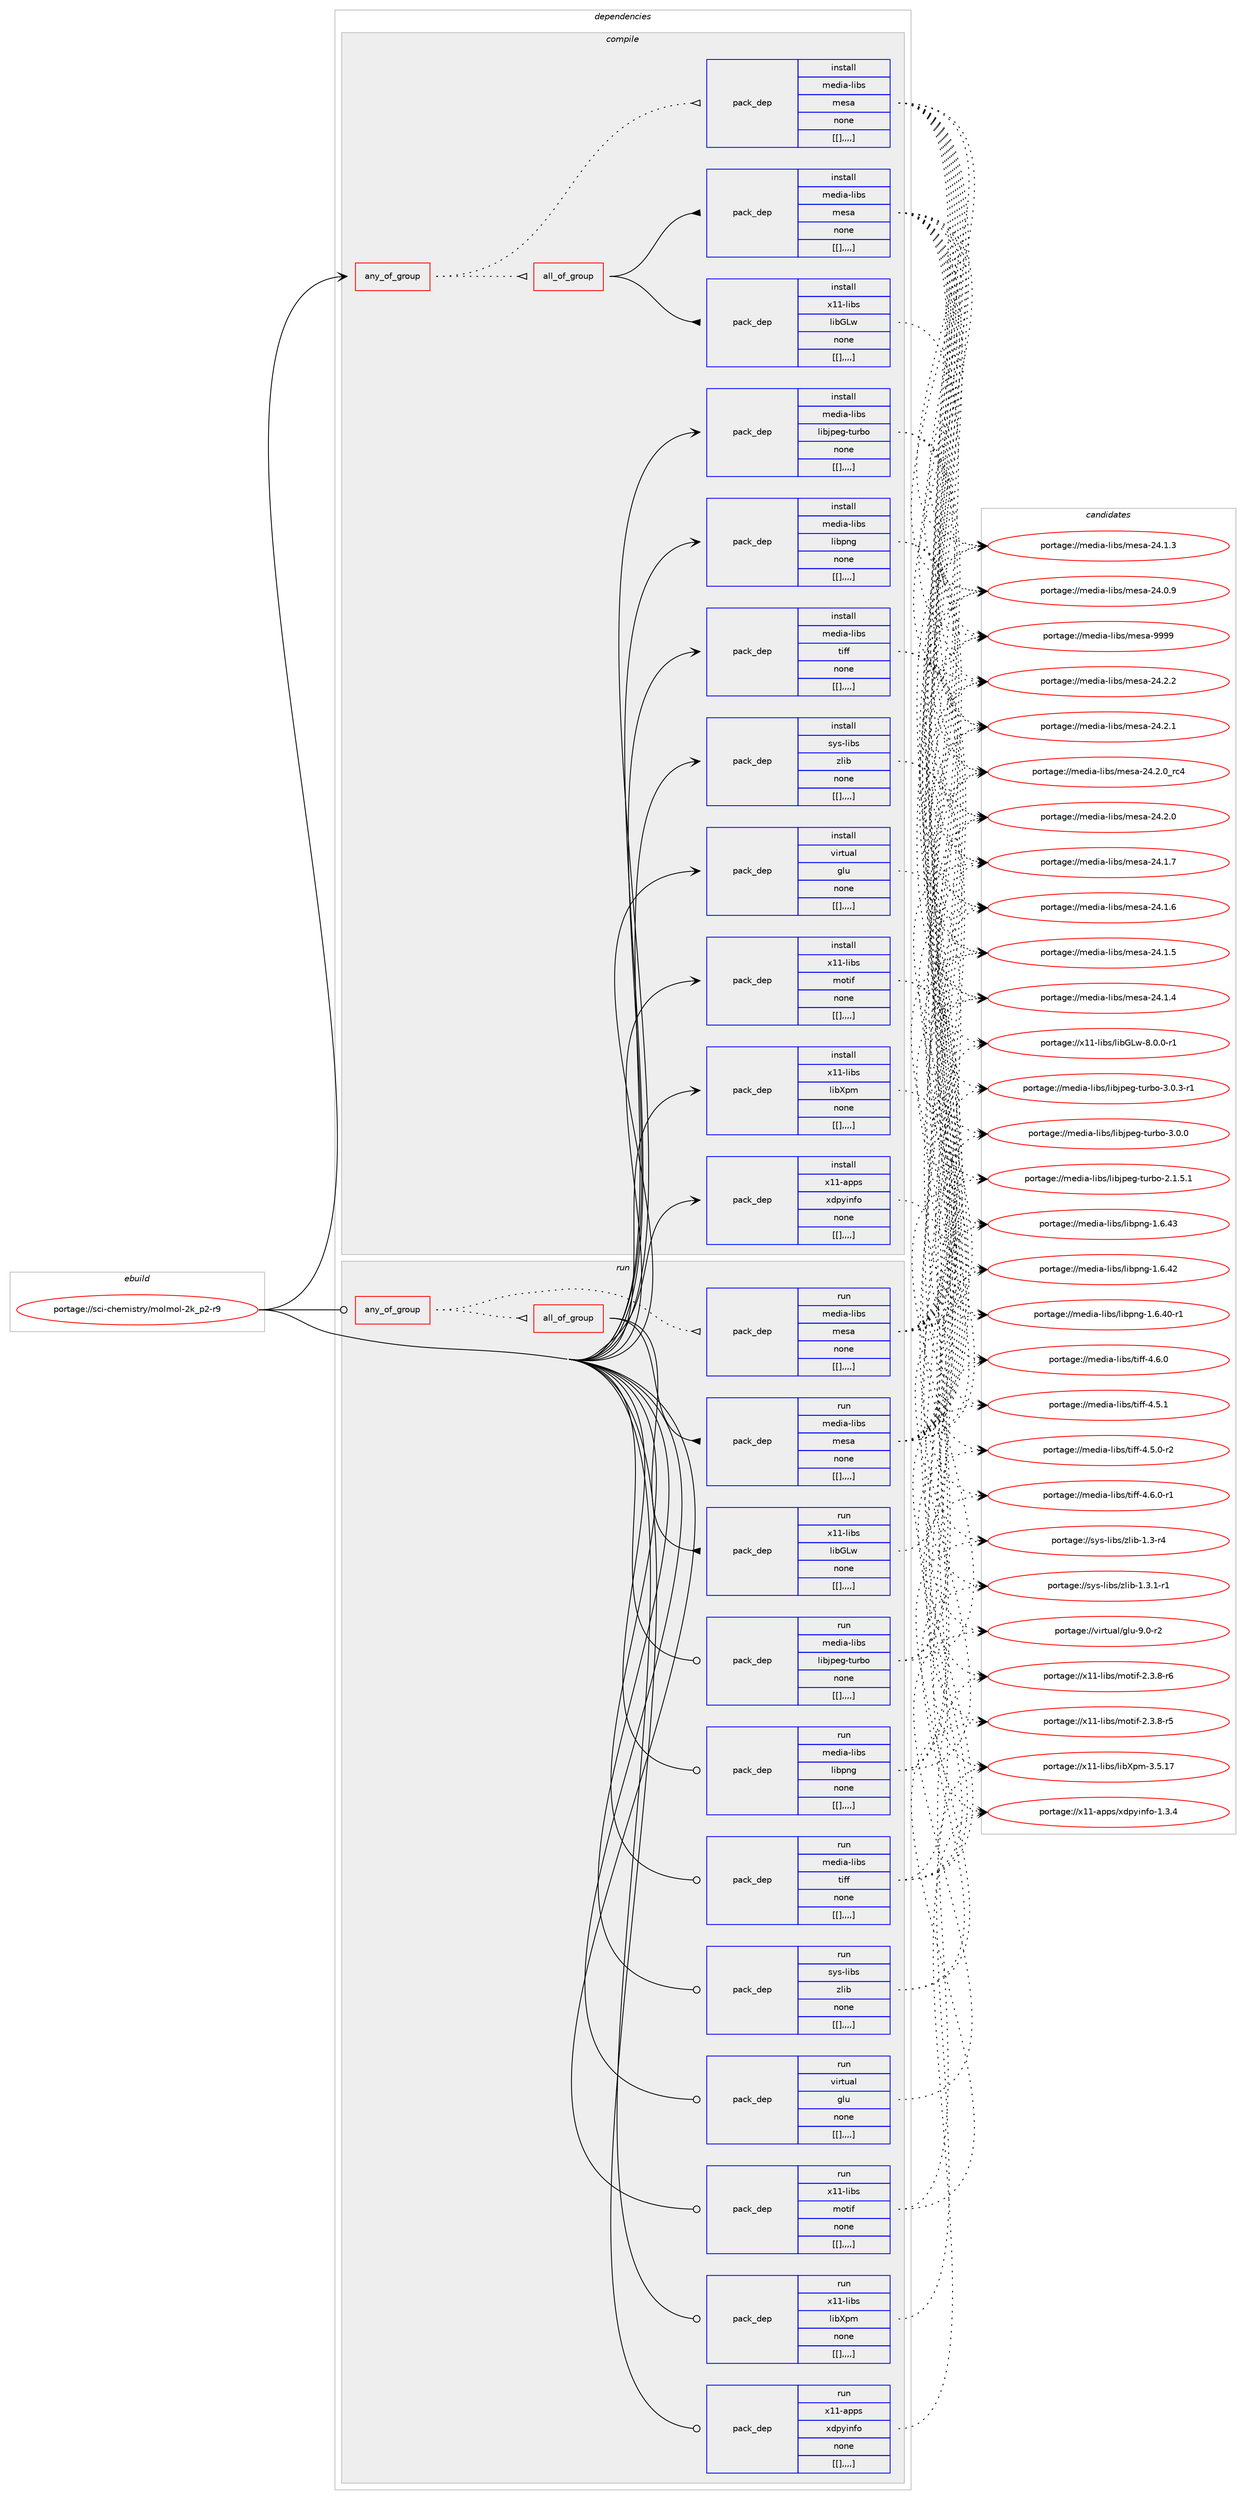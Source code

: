digraph prolog {

# *************
# Graph options
# *************

newrank=true;
concentrate=true;
compound=true;
graph [rankdir=LR,fontname=Helvetica,fontsize=10,ranksep=1.5];#, ranksep=2.5, nodesep=0.2];
edge  [arrowhead=vee];
node  [fontname=Helvetica,fontsize=10];

# **********
# The ebuild
# **********

subgraph cluster_leftcol {
color=gray;
label=<<i>ebuild</i>>;
id [label="portage://sci-chemistry/molmol-2k_p2-r9", color=red, width=4, href="../sci-chemistry/molmol-2k_p2-r9.svg"];
}

# ****************
# The dependencies
# ****************

subgraph cluster_midcol {
color=gray;
label=<<i>dependencies</i>>;
subgraph cluster_compile {
fillcolor="#eeeeee";
style=filled;
label=<<i>compile</i>>;
subgraph any2766 {
dependency409869 [label=<<TABLE BORDER="0" CELLBORDER="1" CELLSPACING="0" CELLPADDING="4"><TR><TD CELLPADDING="10">any_of_group</TD></TR></TABLE>>, shape=none, color=red];subgraph all192 {
dependency409870 [label=<<TABLE BORDER="0" CELLBORDER="1" CELLSPACING="0" CELLPADDING="4"><TR><TD CELLPADDING="10">all_of_group</TD></TR></TABLE>>, shape=none, color=red];subgraph pack298790 {
dependency409871 [label=<<TABLE BORDER="0" CELLBORDER="1" CELLSPACING="0" CELLPADDING="4" WIDTH="220"><TR><TD ROWSPAN="6" CELLPADDING="30">pack_dep</TD></TR><TR><TD WIDTH="110">install</TD></TR><TR><TD>media-libs</TD></TR><TR><TD>mesa</TD></TR><TR><TD>none</TD></TR><TR><TD>[[],,,,]</TD></TR></TABLE>>, shape=none, color=blue];
}
dependency409870:e -> dependency409871:w [weight=20,style="solid",arrowhead="inv"];
subgraph pack298791 {
dependency409872 [label=<<TABLE BORDER="0" CELLBORDER="1" CELLSPACING="0" CELLPADDING="4" WIDTH="220"><TR><TD ROWSPAN="6" CELLPADDING="30">pack_dep</TD></TR><TR><TD WIDTH="110">install</TD></TR><TR><TD>x11-libs</TD></TR><TR><TD>libGLw</TD></TR><TR><TD>none</TD></TR><TR><TD>[[],,,,]</TD></TR></TABLE>>, shape=none, color=blue];
}
dependency409870:e -> dependency409872:w [weight=20,style="solid",arrowhead="inv"];
}
dependency409869:e -> dependency409870:w [weight=20,style="dotted",arrowhead="oinv"];
subgraph pack298792 {
dependency409873 [label=<<TABLE BORDER="0" CELLBORDER="1" CELLSPACING="0" CELLPADDING="4" WIDTH="220"><TR><TD ROWSPAN="6" CELLPADDING="30">pack_dep</TD></TR><TR><TD WIDTH="110">install</TD></TR><TR><TD>media-libs</TD></TR><TR><TD>mesa</TD></TR><TR><TD>none</TD></TR><TR><TD>[[],,,,]</TD></TR></TABLE>>, shape=none, color=blue];
}
dependency409869:e -> dependency409873:w [weight=20,style="dotted",arrowhead="oinv"];
}
id:e -> dependency409869:w [weight=20,style="solid",arrowhead="vee"];
subgraph pack298793 {
dependency409874 [label=<<TABLE BORDER="0" CELLBORDER="1" CELLSPACING="0" CELLPADDING="4" WIDTH="220"><TR><TD ROWSPAN="6" CELLPADDING="30">pack_dep</TD></TR><TR><TD WIDTH="110">install</TD></TR><TR><TD>media-libs</TD></TR><TR><TD>libjpeg-turbo</TD></TR><TR><TD>none</TD></TR><TR><TD>[[],,,,]</TD></TR></TABLE>>, shape=none, color=blue];
}
id:e -> dependency409874:w [weight=20,style="solid",arrowhead="vee"];
subgraph pack298794 {
dependency409875 [label=<<TABLE BORDER="0" CELLBORDER="1" CELLSPACING="0" CELLPADDING="4" WIDTH="220"><TR><TD ROWSPAN="6" CELLPADDING="30">pack_dep</TD></TR><TR><TD WIDTH="110">install</TD></TR><TR><TD>media-libs</TD></TR><TR><TD>libpng</TD></TR><TR><TD>none</TD></TR><TR><TD>[[],,,,]</TD></TR></TABLE>>, shape=none, color=blue];
}
id:e -> dependency409875:w [weight=20,style="solid",arrowhead="vee"];
subgraph pack298795 {
dependency409876 [label=<<TABLE BORDER="0" CELLBORDER="1" CELLSPACING="0" CELLPADDING="4" WIDTH="220"><TR><TD ROWSPAN="6" CELLPADDING="30">pack_dep</TD></TR><TR><TD WIDTH="110">install</TD></TR><TR><TD>media-libs</TD></TR><TR><TD>tiff</TD></TR><TR><TD>none</TD></TR><TR><TD>[[],,,,]</TD></TR></TABLE>>, shape=none, color=blue];
}
id:e -> dependency409876:w [weight=20,style="solid",arrowhead="vee"];
subgraph pack298796 {
dependency409877 [label=<<TABLE BORDER="0" CELLBORDER="1" CELLSPACING="0" CELLPADDING="4" WIDTH="220"><TR><TD ROWSPAN="6" CELLPADDING="30">pack_dep</TD></TR><TR><TD WIDTH="110">install</TD></TR><TR><TD>sys-libs</TD></TR><TR><TD>zlib</TD></TR><TR><TD>none</TD></TR><TR><TD>[[],,,,]</TD></TR></TABLE>>, shape=none, color=blue];
}
id:e -> dependency409877:w [weight=20,style="solid",arrowhead="vee"];
subgraph pack298797 {
dependency409878 [label=<<TABLE BORDER="0" CELLBORDER="1" CELLSPACING="0" CELLPADDING="4" WIDTH="220"><TR><TD ROWSPAN="6" CELLPADDING="30">pack_dep</TD></TR><TR><TD WIDTH="110">install</TD></TR><TR><TD>virtual</TD></TR><TR><TD>glu</TD></TR><TR><TD>none</TD></TR><TR><TD>[[],,,,]</TD></TR></TABLE>>, shape=none, color=blue];
}
id:e -> dependency409878:w [weight=20,style="solid",arrowhead="vee"];
subgraph pack298798 {
dependency409879 [label=<<TABLE BORDER="0" CELLBORDER="1" CELLSPACING="0" CELLPADDING="4" WIDTH="220"><TR><TD ROWSPAN="6" CELLPADDING="30">pack_dep</TD></TR><TR><TD WIDTH="110">install</TD></TR><TR><TD>x11-apps</TD></TR><TR><TD>xdpyinfo</TD></TR><TR><TD>none</TD></TR><TR><TD>[[],,,,]</TD></TR></TABLE>>, shape=none, color=blue];
}
id:e -> dependency409879:w [weight=20,style="solid",arrowhead="vee"];
subgraph pack298799 {
dependency409880 [label=<<TABLE BORDER="0" CELLBORDER="1" CELLSPACING="0" CELLPADDING="4" WIDTH="220"><TR><TD ROWSPAN="6" CELLPADDING="30">pack_dep</TD></TR><TR><TD WIDTH="110">install</TD></TR><TR><TD>x11-libs</TD></TR><TR><TD>libXpm</TD></TR><TR><TD>none</TD></TR><TR><TD>[[],,,,]</TD></TR></TABLE>>, shape=none, color=blue];
}
id:e -> dependency409880:w [weight=20,style="solid",arrowhead="vee"];
subgraph pack298800 {
dependency409881 [label=<<TABLE BORDER="0" CELLBORDER="1" CELLSPACING="0" CELLPADDING="4" WIDTH="220"><TR><TD ROWSPAN="6" CELLPADDING="30">pack_dep</TD></TR><TR><TD WIDTH="110">install</TD></TR><TR><TD>x11-libs</TD></TR><TR><TD>motif</TD></TR><TR><TD>none</TD></TR><TR><TD>[[],,,,]</TD></TR></TABLE>>, shape=none, color=blue];
}
id:e -> dependency409881:w [weight=20,style="solid",arrowhead="vee"];
}
subgraph cluster_compileandrun {
fillcolor="#eeeeee";
style=filled;
label=<<i>compile and run</i>>;
}
subgraph cluster_run {
fillcolor="#eeeeee";
style=filled;
label=<<i>run</i>>;
subgraph any2767 {
dependency409882 [label=<<TABLE BORDER="0" CELLBORDER="1" CELLSPACING="0" CELLPADDING="4"><TR><TD CELLPADDING="10">any_of_group</TD></TR></TABLE>>, shape=none, color=red];subgraph all193 {
dependency409883 [label=<<TABLE BORDER="0" CELLBORDER="1" CELLSPACING="0" CELLPADDING="4"><TR><TD CELLPADDING="10">all_of_group</TD></TR></TABLE>>, shape=none, color=red];subgraph pack298801 {
dependency409884 [label=<<TABLE BORDER="0" CELLBORDER="1" CELLSPACING="0" CELLPADDING="4" WIDTH="220"><TR><TD ROWSPAN="6" CELLPADDING="30">pack_dep</TD></TR><TR><TD WIDTH="110">run</TD></TR><TR><TD>media-libs</TD></TR><TR><TD>mesa</TD></TR><TR><TD>none</TD></TR><TR><TD>[[],,,,]</TD></TR></TABLE>>, shape=none, color=blue];
}
dependency409883:e -> dependency409884:w [weight=20,style="solid",arrowhead="inv"];
subgraph pack298802 {
dependency409885 [label=<<TABLE BORDER="0" CELLBORDER="1" CELLSPACING="0" CELLPADDING="4" WIDTH="220"><TR><TD ROWSPAN="6" CELLPADDING="30">pack_dep</TD></TR><TR><TD WIDTH="110">run</TD></TR><TR><TD>x11-libs</TD></TR><TR><TD>libGLw</TD></TR><TR><TD>none</TD></TR><TR><TD>[[],,,,]</TD></TR></TABLE>>, shape=none, color=blue];
}
dependency409883:e -> dependency409885:w [weight=20,style="solid",arrowhead="inv"];
}
dependency409882:e -> dependency409883:w [weight=20,style="dotted",arrowhead="oinv"];
subgraph pack298803 {
dependency409886 [label=<<TABLE BORDER="0" CELLBORDER="1" CELLSPACING="0" CELLPADDING="4" WIDTH="220"><TR><TD ROWSPAN="6" CELLPADDING="30">pack_dep</TD></TR><TR><TD WIDTH="110">run</TD></TR><TR><TD>media-libs</TD></TR><TR><TD>mesa</TD></TR><TR><TD>none</TD></TR><TR><TD>[[],,,,]</TD></TR></TABLE>>, shape=none, color=blue];
}
dependency409882:e -> dependency409886:w [weight=20,style="dotted",arrowhead="oinv"];
}
id:e -> dependency409882:w [weight=20,style="solid",arrowhead="odot"];
subgraph pack298804 {
dependency409887 [label=<<TABLE BORDER="0" CELLBORDER="1" CELLSPACING="0" CELLPADDING="4" WIDTH="220"><TR><TD ROWSPAN="6" CELLPADDING="30">pack_dep</TD></TR><TR><TD WIDTH="110">run</TD></TR><TR><TD>media-libs</TD></TR><TR><TD>libjpeg-turbo</TD></TR><TR><TD>none</TD></TR><TR><TD>[[],,,,]</TD></TR></TABLE>>, shape=none, color=blue];
}
id:e -> dependency409887:w [weight=20,style="solid",arrowhead="odot"];
subgraph pack298805 {
dependency409888 [label=<<TABLE BORDER="0" CELLBORDER="1" CELLSPACING="0" CELLPADDING="4" WIDTH="220"><TR><TD ROWSPAN="6" CELLPADDING="30">pack_dep</TD></TR><TR><TD WIDTH="110">run</TD></TR><TR><TD>media-libs</TD></TR><TR><TD>libpng</TD></TR><TR><TD>none</TD></TR><TR><TD>[[],,,,]</TD></TR></TABLE>>, shape=none, color=blue];
}
id:e -> dependency409888:w [weight=20,style="solid",arrowhead="odot"];
subgraph pack298806 {
dependency409889 [label=<<TABLE BORDER="0" CELLBORDER="1" CELLSPACING="0" CELLPADDING="4" WIDTH="220"><TR><TD ROWSPAN="6" CELLPADDING="30">pack_dep</TD></TR><TR><TD WIDTH="110">run</TD></TR><TR><TD>media-libs</TD></TR><TR><TD>tiff</TD></TR><TR><TD>none</TD></TR><TR><TD>[[],,,,]</TD></TR></TABLE>>, shape=none, color=blue];
}
id:e -> dependency409889:w [weight=20,style="solid",arrowhead="odot"];
subgraph pack298807 {
dependency409890 [label=<<TABLE BORDER="0" CELLBORDER="1" CELLSPACING="0" CELLPADDING="4" WIDTH="220"><TR><TD ROWSPAN="6" CELLPADDING="30">pack_dep</TD></TR><TR><TD WIDTH="110">run</TD></TR><TR><TD>sys-libs</TD></TR><TR><TD>zlib</TD></TR><TR><TD>none</TD></TR><TR><TD>[[],,,,]</TD></TR></TABLE>>, shape=none, color=blue];
}
id:e -> dependency409890:w [weight=20,style="solid",arrowhead="odot"];
subgraph pack298808 {
dependency409891 [label=<<TABLE BORDER="0" CELLBORDER="1" CELLSPACING="0" CELLPADDING="4" WIDTH="220"><TR><TD ROWSPAN="6" CELLPADDING="30">pack_dep</TD></TR><TR><TD WIDTH="110">run</TD></TR><TR><TD>virtual</TD></TR><TR><TD>glu</TD></TR><TR><TD>none</TD></TR><TR><TD>[[],,,,]</TD></TR></TABLE>>, shape=none, color=blue];
}
id:e -> dependency409891:w [weight=20,style="solid",arrowhead="odot"];
subgraph pack298809 {
dependency409892 [label=<<TABLE BORDER="0" CELLBORDER="1" CELLSPACING="0" CELLPADDING="4" WIDTH="220"><TR><TD ROWSPAN="6" CELLPADDING="30">pack_dep</TD></TR><TR><TD WIDTH="110">run</TD></TR><TR><TD>x11-apps</TD></TR><TR><TD>xdpyinfo</TD></TR><TR><TD>none</TD></TR><TR><TD>[[],,,,]</TD></TR></TABLE>>, shape=none, color=blue];
}
id:e -> dependency409892:w [weight=20,style="solid",arrowhead="odot"];
subgraph pack298810 {
dependency409893 [label=<<TABLE BORDER="0" CELLBORDER="1" CELLSPACING="0" CELLPADDING="4" WIDTH="220"><TR><TD ROWSPAN="6" CELLPADDING="30">pack_dep</TD></TR><TR><TD WIDTH="110">run</TD></TR><TR><TD>x11-libs</TD></TR><TR><TD>libXpm</TD></TR><TR><TD>none</TD></TR><TR><TD>[[],,,,]</TD></TR></TABLE>>, shape=none, color=blue];
}
id:e -> dependency409893:w [weight=20,style="solid",arrowhead="odot"];
subgraph pack298811 {
dependency409894 [label=<<TABLE BORDER="0" CELLBORDER="1" CELLSPACING="0" CELLPADDING="4" WIDTH="220"><TR><TD ROWSPAN="6" CELLPADDING="30">pack_dep</TD></TR><TR><TD WIDTH="110">run</TD></TR><TR><TD>x11-libs</TD></TR><TR><TD>motif</TD></TR><TR><TD>none</TD></TR><TR><TD>[[],,,,]</TD></TR></TABLE>>, shape=none, color=blue];
}
id:e -> dependency409894:w [weight=20,style="solid",arrowhead="odot"];
}
}

# **************
# The candidates
# **************

subgraph cluster_choices {
rank=same;
color=gray;
label=<<i>candidates</i>>;

subgraph choice298790 {
color=black;
nodesep=1;
choice10910110010597451081059811547109101115974557575757 [label="portage://media-libs/mesa-9999", color=red, width=4,href="../media-libs/mesa-9999.svg"];
choice109101100105974510810598115471091011159745505246504650 [label="portage://media-libs/mesa-24.2.2", color=red, width=4,href="../media-libs/mesa-24.2.2.svg"];
choice109101100105974510810598115471091011159745505246504649 [label="portage://media-libs/mesa-24.2.1", color=red, width=4,href="../media-libs/mesa-24.2.1.svg"];
choice109101100105974510810598115471091011159745505246504648951149952 [label="portage://media-libs/mesa-24.2.0_rc4", color=red, width=4,href="../media-libs/mesa-24.2.0_rc4.svg"];
choice109101100105974510810598115471091011159745505246504648 [label="portage://media-libs/mesa-24.2.0", color=red, width=4,href="../media-libs/mesa-24.2.0.svg"];
choice109101100105974510810598115471091011159745505246494655 [label="portage://media-libs/mesa-24.1.7", color=red, width=4,href="../media-libs/mesa-24.1.7.svg"];
choice109101100105974510810598115471091011159745505246494654 [label="portage://media-libs/mesa-24.1.6", color=red, width=4,href="../media-libs/mesa-24.1.6.svg"];
choice109101100105974510810598115471091011159745505246494653 [label="portage://media-libs/mesa-24.1.5", color=red, width=4,href="../media-libs/mesa-24.1.5.svg"];
choice109101100105974510810598115471091011159745505246494652 [label="portage://media-libs/mesa-24.1.4", color=red, width=4,href="../media-libs/mesa-24.1.4.svg"];
choice109101100105974510810598115471091011159745505246494651 [label="portage://media-libs/mesa-24.1.3", color=red, width=4,href="../media-libs/mesa-24.1.3.svg"];
choice109101100105974510810598115471091011159745505246484657 [label="portage://media-libs/mesa-24.0.9", color=red, width=4,href="../media-libs/mesa-24.0.9.svg"];
dependency409871:e -> choice10910110010597451081059811547109101115974557575757:w [style=dotted,weight="100"];
dependency409871:e -> choice109101100105974510810598115471091011159745505246504650:w [style=dotted,weight="100"];
dependency409871:e -> choice109101100105974510810598115471091011159745505246504649:w [style=dotted,weight="100"];
dependency409871:e -> choice109101100105974510810598115471091011159745505246504648951149952:w [style=dotted,weight="100"];
dependency409871:e -> choice109101100105974510810598115471091011159745505246504648:w [style=dotted,weight="100"];
dependency409871:e -> choice109101100105974510810598115471091011159745505246494655:w [style=dotted,weight="100"];
dependency409871:e -> choice109101100105974510810598115471091011159745505246494654:w [style=dotted,weight="100"];
dependency409871:e -> choice109101100105974510810598115471091011159745505246494653:w [style=dotted,weight="100"];
dependency409871:e -> choice109101100105974510810598115471091011159745505246494652:w [style=dotted,weight="100"];
dependency409871:e -> choice109101100105974510810598115471091011159745505246494651:w [style=dotted,weight="100"];
dependency409871:e -> choice109101100105974510810598115471091011159745505246484657:w [style=dotted,weight="100"];
}
subgraph choice298791 {
color=black;
nodesep=1;
choice12049494510810598115471081059871761194556464846484511449 [label="portage://x11-libs/libGLw-8.0.0-r1", color=red, width=4,href="../x11-libs/libGLw-8.0.0-r1.svg"];
dependency409872:e -> choice12049494510810598115471081059871761194556464846484511449:w [style=dotted,weight="100"];
}
subgraph choice298792 {
color=black;
nodesep=1;
choice10910110010597451081059811547109101115974557575757 [label="portage://media-libs/mesa-9999", color=red, width=4,href="../media-libs/mesa-9999.svg"];
choice109101100105974510810598115471091011159745505246504650 [label="portage://media-libs/mesa-24.2.2", color=red, width=4,href="../media-libs/mesa-24.2.2.svg"];
choice109101100105974510810598115471091011159745505246504649 [label="portage://media-libs/mesa-24.2.1", color=red, width=4,href="../media-libs/mesa-24.2.1.svg"];
choice109101100105974510810598115471091011159745505246504648951149952 [label="portage://media-libs/mesa-24.2.0_rc4", color=red, width=4,href="../media-libs/mesa-24.2.0_rc4.svg"];
choice109101100105974510810598115471091011159745505246504648 [label="portage://media-libs/mesa-24.2.0", color=red, width=4,href="../media-libs/mesa-24.2.0.svg"];
choice109101100105974510810598115471091011159745505246494655 [label="portage://media-libs/mesa-24.1.7", color=red, width=4,href="../media-libs/mesa-24.1.7.svg"];
choice109101100105974510810598115471091011159745505246494654 [label="portage://media-libs/mesa-24.1.6", color=red, width=4,href="../media-libs/mesa-24.1.6.svg"];
choice109101100105974510810598115471091011159745505246494653 [label="portage://media-libs/mesa-24.1.5", color=red, width=4,href="../media-libs/mesa-24.1.5.svg"];
choice109101100105974510810598115471091011159745505246494652 [label="portage://media-libs/mesa-24.1.4", color=red, width=4,href="../media-libs/mesa-24.1.4.svg"];
choice109101100105974510810598115471091011159745505246494651 [label="portage://media-libs/mesa-24.1.3", color=red, width=4,href="../media-libs/mesa-24.1.3.svg"];
choice109101100105974510810598115471091011159745505246484657 [label="portage://media-libs/mesa-24.0.9", color=red, width=4,href="../media-libs/mesa-24.0.9.svg"];
dependency409873:e -> choice10910110010597451081059811547109101115974557575757:w [style=dotted,weight="100"];
dependency409873:e -> choice109101100105974510810598115471091011159745505246504650:w [style=dotted,weight="100"];
dependency409873:e -> choice109101100105974510810598115471091011159745505246504649:w [style=dotted,weight="100"];
dependency409873:e -> choice109101100105974510810598115471091011159745505246504648951149952:w [style=dotted,weight="100"];
dependency409873:e -> choice109101100105974510810598115471091011159745505246504648:w [style=dotted,weight="100"];
dependency409873:e -> choice109101100105974510810598115471091011159745505246494655:w [style=dotted,weight="100"];
dependency409873:e -> choice109101100105974510810598115471091011159745505246494654:w [style=dotted,weight="100"];
dependency409873:e -> choice109101100105974510810598115471091011159745505246494653:w [style=dotted,weight="100"];
dependency409873:e -> choice109101100105974510810598115471091011159745505246494652:w [style=dotted,weight="100"];
dependency409873:e -> choice109101100105974510810598115471091011159745505246494651:w [style=dotted,weight="100"];
dependency409873:e -> choice109101100105974510810598115471091011159745505246484657:w [style=dotted,weight="100"];
}
subgraph choice298793 {
color=black;
nodesep=1;
choice109101100105974510810598115471081059810611210110345116117114981114551464846514511449 [label="portage://media-libs/libjpeg-turbo-3.0.3-r1", color=red, width=4,href="../media-libs/libjpeg-turbo-3.0.3-r1.svg"];
choice10910110010597451081059811547108105981061121011034511611711498111455146484648 [label="portage://media-libs/libjpeg-turbo-3.0.0", color=red, width=4,href="../media-libs/libjpeg-turbo-3.0.0.svg"];
choice109101100105974510810598115471081059810611210110345116117114981114550464946534649 [label="portage://media-libs/libjpeg-turbo-2.1.5.1", color=red, width=4,href="../media-libs/libjpeg-turbo-2.1.5.1.svg"];
dependency409874:e -> choice109101100105974510810598115471081059810611210110345116117114981114551464846514511449:w [style=dotted,weight="100"];
dependency409874:e -> choice10910110010597451081059811547108105981061121011034511611711498111455146484648:w [style=dotted,weight="100"];
dependency409874:e -> choice109101100105974510810598115471081059810611210110345116117114981114550464946534649:w [style=dotted,weight="100"];
}
subgraph choice298794 {
color=black;
nodesep=1;
choice109101100105974510810598115471081059811211010345494654465251 [label="portage://media-libs/libpng-1.6.43", color=red, width=4,href="../media-libs/libpng-1.6.43.svg"];
choice109101100105974510810598115471081059811211010345494654465250 [label="portage://media-libs/libpng-1.6.42", color=red, width=4,href="../media-libs/libpng-1.6.42.svg"];
choice1091011001059745108105981154710810598112110103454946544652484511449 [label="portage://media-libs/libpng-1.6.40-r1", color=red, width=4,href="../media-libs/libpng-1.6.40-r1.svg"];
dependency409875:e -> choice109101100105974510810598115471081059811211010345494654465251:w [style=dotted,weight="100"];
dependency409875:e -> choice109101100105974510810598115471081059811211010345494654465250:w [style=dotted,weight="100"];
dependency409875:e -> choice1091011001059745108105981154710810598112110103454946544652484511449:w [style=dotted,weight="100"];
}
subgraph choice298795 {
color=black;
nodesep=1;
choice109101100105974510810598115471161051021024552465446484511449 [label="portage://media-libs/tiff-4.6.0-r1", color=red, width=4,href="../media-libs/tiff-4.6.0-r1.svg"];
choice10910110010597451081059811547116105102102455246544648 [label="portage://media-libs/tiff-4.6.0", color=red, width=4,href="../media-libs/tiff-4.6.0.svg"];
choice10910110010597451081059811547116105102102455246534649 [label="portage://media-libs/tiff-4.5.1", color=red, width=4,href="../media-libs/tiff-4.5.1.svg"];
choice109101100105974510810598115471161051021024552465346484511450 [label="portage://media-libs/tiff-4.5.0-r2", color=red, width=4,href="../media-libs/tiff-4.5.0-r2.svg"];
dependency409876:e -> choice109101100105974510810598115471161051021024552465446484511449:w [style=dotted,weight="100"];
dependency409876:e -> choice10910110010597451081059811547116105102102455246544648:w [style=dotted,weight="100"];
dependency409876:e -> choice10910110010597451081059811547116105102102455246534649:w [style=dotted,weight="100"];
dependency409876:e -> choice109101100105974510810598115471161051021024552465346484511450:w [style=dotted,weight="100"];
}
subgraph choice298796 {
color=black;
nodesep=1;
choice115121115451081059811547122108105984549465146494511449 [label="portage://sys-libs/zlib-1.3.1-r1", color=red, width=4,href="../sys-libs/zlib-1.3.1-r1.svg"];
choice11512111545108105981154712210810598454946514511452 [label="portage://sys-libs/zlib-1.3-r4", color=red, width=4,href="../sys-libs/zlib-1.3-r4.svg"];
dependency409877:e -> choice115121115451081059811547122108105984549465146494511449:w [style=dotted,weight="100"];
dependency409877:e -> choice11512111545108105981154712210810598454946514511452:w [style=dotted,weight="100"];
}
subgraph choice298797 {
color=black;
nodesep=1;
choice1181051141161179710847103108117455746484511450 [label="portage://virtual/glu-9.0-r2", color=red, width=4,href="../virtual/glu-9.0-r2.svg"];
dependency409878:e -> choice1181051141161179710847103108117455746484511450:w [style=dotted,weight="100"];
}
subgraph choice298798 {
color=black;
nodesep=1;
choice1204949459711211211547120100112121105110102111454946514652 [label="portage://x11-apps/xdpyinfo-1.3.4", color=red, width=4,href="../x11-apps/xdpyinfo-1.3.4.svg"];
dependency409879:e -> choice1204949459711211211547120100112121105110102111454946514652:w [style=dotted,weight="100"];
}
subgraph choice298799 {
color=black;
nodesep=1;
choice1204949451081059811547108105988811210945514653464955 [label="portage://x11-libs/libXpm-3.5.17", color=red, width=4,href="../x11-libs/libXpm-3.5.17.svg"];
dependency409880:e -> choice1204949451081059811547108105988811210945514653464955:w [style=dotted,weight="100"];
}
subgraph choice298800 {
color=black;
nodesep=1;
choice12049494510810598115471091111161051024550465146564511454 [label="portage://x11-libs/motif-2.3.8-r6", color=red, width=4,href="../x11-libs/motif-2.3.8-r6.svg"];
choice12049494510810598115471091111161051024550465146564511453 [label="portage://x11-libs/motif-2.3.8-r5", color=red, width=4,href="../x11-libs/motif-2.3.8-r5.svg"];
dependency409881:e -> choice12049494510810598115471091111161051024550465146564511454:w [style=dotted,weight="100"];
dependency409881:e -> choice12049494510810598115471091111161051024550465146564511453:w [style=dotted,weight="100"];
}
subgraph choice298801 {
color=black;
nodesep=1;
choice10910110010597451081059811547109101115974557575757 [label="portage://media-libs/mesa-9999", color=red, width=4,href="../media-libs/mesa-9999.svg"];
choice109101100105974510810598115471091011159745505246504650 [label="portage://media-libs/mesa-24.2.2", color=red, width=4,href="../media-libs/mesa-24.2.2.svg"];
choice109101100105974510810598115471091011159745505246504649 [label="portage://media-libs/mesa-24.2.1", color=red, width=4,href="../media-libs/mesa-24.2.1.svg"];
choice109101100105974510810598115471091011159745505246504648951149952 [label="portage://media-libs/mesa-24.2.0_rc4", color=red, width=4,href="../media-libs/mesa-24.2.0_rc4.svg"];
choice109101100105974510810598115471091011159745505246504648 [label="portage://media-libs/mesa-24.2.0", color=red, width=4,href="../media-libs/mesa-24.2.0.svg"];
choice109101100105974510810598115471091011159745505246494655 [label="portage://media-libs/mesa-24.1.7", color=red, width=4,href="../media-libs/mesa-24.1.7.svg"];
choice109101100105974510810598115471091011159745505246494654 [label="portage://media-libs/mesa-24.1.6", color=red, width=4,href="../media-libs/mesa-24.1.6.svg"];
choice109101100105974510810598115471091011159745505246494653 [label="portage://media-libs/mesa-24.1.5", color=red, width=4,href="../media-libs/mesa-24.1.5.svg"];
choice109101100105974510810598115471091011159745505246494652 [label="portage://media-libs/mesa-24.1.4", color=red, width=4,href="../media-libs/mesa-24.1.4.svg"];
choice109101100105974510810598115471091011159745505246494651 [label="portage://media-libs/mesa-24.1.3", color=red, width=4,href="../media-libs/mesa-24.1.3.svg"];
choice109101100105974510810598115471091011159745505246484657 [label="portage://media-libs/mesa-24.0.9", color=red, width=4,href="../media-libs/mesa-24.0.9.svg"];
dependency409884:e -> choice10910110010597451081059811547109101115974557575757:w [style=dotted,weight="100"];
dependency409884:e -> choice109101100105974510810598115471091011159745505246504650:w [style=dotted,weight="100"];
dependency409884:e -> choice109101100105974510810598115471091011159745505246504649:w [style=dotted,weight="100"];
dependency409884:e -> choice109101100105974510810598115471091011159745505246504648951149952:w [style=dotted,weight="100"];
dependency409884:e -> choice109101100105974510810598115471091011159745505246504648:w [style=dotted,weight="100"];
dependency409884:e -> choice109101100105974510810598115471091011159745505246494655:w [style=dotted,weight="100"];
dependency409884:e -> choice109101100105974510810598115471091011159745505246494654:w [style=dotted,weight="100"];
dependency409884:e -> choice109101100105974510810598115471091011159745505246494653:w [style=dotted,weight="100"];
dependency409884:e -> choice109101100105974510810598115471091011159745505246494652:w [style=dotted,weight="100"];
dependency409884:e -> choice109101100105974510810598115471091011159745505246494651:w [style=dotted,weight="100"];
dependency409884:e -> choice109101100105974510810598115471091011159745505246484657:w [style=dotted,weight="100"];
}
subgraph choice298802 {
color=black;
nodesep=1;
choice12049494510810598115471081059871761194556464846484511449 [label="portage://x11-libs/libGLw-8.0.0-r1", color=red, width=4,href="../x11-libs/libGLw-8.0.0-r1.svg"];
dependency409885:e -> choice12049494510810598115471081059871761194556464846484511449:w [style=dotted,weight="100"];
}
subgraph choice298803 {
color=black;
nodesep=1;
choice10910110010597451081059811547109101115974557575757 [label="portage://media-libs/mesa-9999", color=red, width=4,href="../media-libs/mesa-9999.svg"];
choice109101100105974510810598115471091011159745505246504650 [label="portage://media-libs/mesa-24.2.2", color=red, width=4,href="../media-libs/mesa-24.2.2.svg"];
choice109101100105974510810598115471091011159745505246504649 [label="portage://media-libs/mesa-24.2.1", color=red, width=4,href="../media-libs/mesa-24.2.1.svg"];
choice109101100105974510810598115471091011159745505246504648951149952 [label="portage://media-libs/mesa-24.2.0_rc4", color=red, width=4,href="../media-libs/mesa-24.2.0_rc4.svg"];
choice109101100105974510810598115471091011159745505246504648 [label="portage://media-libs/mesa-24.2.0", color=red, width=4,href="../media-libs/mesa-24.2.0.svg"];
choice109101100105974510810598115471091011159745505246494655 [label="portage://media-libs/mesa-24.1.7", color=red, width=4,href="../media-libs/mesa-24.1.7.svg"];
choice109101100105974510810598115471091011159745505246494654 [label="portage://media-libs/mesa-24.1.6", color=red, width=4,href="../media-libs/mesa-24.1.6.svg"];
choice109101100105974510810598115471091011159745505246494653 [label="portage://media-libs/mesa-24.1.5", color=red, width=4,href="../media-libs/mesa-24.1.5.svg"];
choice109101100105974510810598115471091011159745505246494652 [label="portage://media-libs/mesa-24.1.4", color=red, width=4,href="../media-libs/mesa-24.1.4.svg"];
choice109101100105974510810598115471091011159745505246494651 [label="portage://media-libs/mesa-24.1.3", color=red, width=4,href="../media-libs/mesa-24.1.3.svg"];
choice109101100105974510810598115471091011159745505246484657 [label="portage://media-libs/mesa-24.0.9", color=red, width=4,href="../media-libs/mesa-24.0.9.svg"];
dependency409886:e -> choice10910110010597451081059811547109101115974557575757:w [style=dotted,weight="100"];
dependency409886:e -> choice109101100105974510810598115471091011159745505246504650:w [style=dotted,weight="100"];
dependency409886:e -> choice109101100105974510810598115471091011159745505246504649:w [style=dotted,weight="100"];
dependency409886:e -> choice109101100105974510810598115471091011159745505246504648951149952:w [style=dotted,weight="100"];
dependency409886:e -> choice109101100105974510810598115471091011159745505246504648:w [style=dotted,weight="100"];
dependency409886:e -> choice109101100105974510810598115471091011159745505246494655:w [style=dotted,weight="100"];
dependency409886:e -> choice109101100105974510810598115471091011159745505246494654:w [style=dotted,weight="100"];
dependency409886:e -> choice109101100105974510810598115471091011159745505246494653:w [style=dotted,weight="100"];
dependency409886:e -> choice109101100105974510810598115471091011159745505246494652:w [style=dotted,weight="100"];
dependency409886:e -> choice109101100105974510810598115471091011159745505246494651:w [style=dotted,weight="100"];
dependency409886:e -> choice109101100105974510810598115471091011159745505246484657:w [style=dotted,weight="100"];
}
subgraph choice298804 {
color=black;
nodesep=1;
choice109101100105974510810598115471081059810611210110345116117114981114551464846514511449 [label="portage://media-libs/libjpeg-turbo-3.0.3-r1", color=red, width=4,href="../media-libs/libjpeg-turbo-3.0.3-r1.svg"];
choice10910110010597451081059811547108105981061121011034511611711498111455146484648 [label="portage://media-libs/libjpeg-turbo-3.0.0", color=red, width=4,href="../media-libs/libjpeg-turbo-3.0.0.svg"];
choice109101100105974510810598115471081059810611210110345116117114981114550464946534649 [label="portage://media-libs/libjpeg-turbo-2.1.5.1", color=red, width=4,href="../media-libs/libjpeg-turbo-2.1.5.1.svg"];
dependency409887:e -> choice109101100105974510810598115471081059810611210110345116117114981114551464846514511449:w [style=dotted,weight="100"];
dependency409887:e -> choice10910110010597451081059811547108105981061121011034511611711498111455146484648:w [style=dotted,weight="100"];
dependency409887:e -> choice109101100105974510810598115471081059810611210110345116117114981114550464946534649:w [style=dotted,weight="100"];
}
subgraph choice298805 {
color=black;
nodesep=1;
choice109101100105974510810598115471081059811211010345494654465251 [label="portage://media-libs/libpng-1.6.43", color=red, width=4,href="../media-libs/libpng-1.6.43.svg"];
choice109101100105974510810598115471081059811211010345494654465250 [label="portage://media-libs/libpng-1.6.42", color=red, width=4,href="../media-libs/libpng-1.6.42.svg"];
choice1091011001059745108105981154710810598112110103454946544652484511449 [label="portage://media-libs/libpng-1.6.40-r1", color=red, width=4,href="../media-libs/libpng-1.6.40-r1.svg"];
dependency409888:e -> choice109101100105974510810598115471081059811211010345494654465251:w [style=dotted,weight="100"];
dependency409888:e -> choice109101100105974510810598115471081059811211010345494654465250:w [style=dotted,weight="100"];
dependency409888:e -> choice1091011001059745108105981154710810598112110103454946544652484511449:w [style=dotted,weight="100"];
}
subgraph choice298806 {
color=black;
nodesep=1;
choice109101100105974510810598115471161051021024552465446484511449 [label="portage://media-libs/tiff-4.6.0-r1", color=red, width=4,href="../media-libs/tiff-4.6.0-r1.svg"];
choice10910110010597451081059811547116105102102455246544648 [label="portage://media-libs/tiff-4.6.0", color=red, width=4,href="../media-libs/tiff-4.6.0.svg"];
choice10910110010597451081059811547116105102102455246534649 [label="portage://media-libs/tiff-4.5.1", color=red, width=4,href="../media-libs/tiff-4.5.1.svg"];
choice109101100105974510810598115471161051021024552465346484511450 [label="portage://media-libs/tiff-4.5.0-r2", color=red, width=4,href="../media-libs/tiff-4.5.0-r2.svg"];
dependency409889:e -> choice109101100105974510810598115471161051021024552465446484511449:w [style=dotted,weight="100"];
dependency409889:e -> choice10910110010597451081059811547116105102102455246544648:w [style=dotted,weight="100"];
dependency409889:e -> choice10910110010597451081059811547116105102102455246534649:w [style=dotted,weight="100"];
dependency409889:e -> choice109101100105974510810598115471161051021024552465346484511450:w [style=dotted,weight="100"];
}
subgraph choice298807 {
color=black;
nodesep=1;
choice115121115451081059811547122108105984549465146494511449 [label="portage://sys-libs/zlib-1.3.1-r1", color=red, width=4,href="../sys-libs/zlib-1.3.1-r1.svg"];
choice11512111545108105981154712210810598454946514511452 [label="portage://sys-libs/zlib-1.3-r4", color=red, width=4,href="../sys-libs/zlib-1.3-r4.svg"];
dependency409890:e -> choice115121115451081059811547122108105984549465146494511449:w [style=dotted,weight="100"];
dependency409890:e -> choice11512111545108105981154712210810598454946514511452:w [style=dotted,weight="100"];
}
subgraph choice298808 {
color=black;
nodesep=1;
choice1181051141161179710847103108117455746484511450 [label="portage://virtual/glu-9.0-r2", color=red, width=4,href="../virtual/glu-9.0-r2.svg"];
dependency409891:e -> choice1181051141161179710847103108117455746484511450:w [style=dotted,weight="100"];
}
subgraph choice298809 {
color=black;
nodesep=1;
choice1204949459711211211547120100112121105110102111454946514652 [label="portage://x11-apps/xdpyinfo-1.3.4", color=red, width=4,href="../x11-apps/xdpyinfo-1.3.4.svg"];
dependency409892:e -> choice1204949459711211211547120100112121105110102111454946514652:w [style=dotted,weight="100"];
}
subgraph choice298810 {
color=black;
nodesep=1;
choice1204949451081059811547108105988811210945514653464955 [label="portage://x11-libs/libXpm-3.5.17", color=red, width=4,href="../x11-libs/libXpm-3.5.17.svg"];
dependency409893:e -> choice1204949451081059811547108105988811210945514653464955:w [style=dotted,weight="100"];
}
subgraph choice298811 {
color=black;
nodesep=1;
choice12049494510810598115471091111161051024550465146564511454 [label="portage://x11-libs/motif-2.3.8-r6", color=red, width=4,href="../x11-libs/motif-2.3.8-r6.svg"];
choice12049494510810598115471091111161051024550465146564511453 [label="portage://x11-libs/motif-2.3.8-r5", color=red, width=4,href="../x11-libs/motif-2.3.8-r5.svg"];
dependency409894:e -> choice12049494510810598115471091111161051024550465146564511454:w [style=dotted,weight="100"];
dependency409894:e -> choice12049494510810598115471091111161051024550465146564511453:w [style=dotted,weight="100"];
}
}

}
